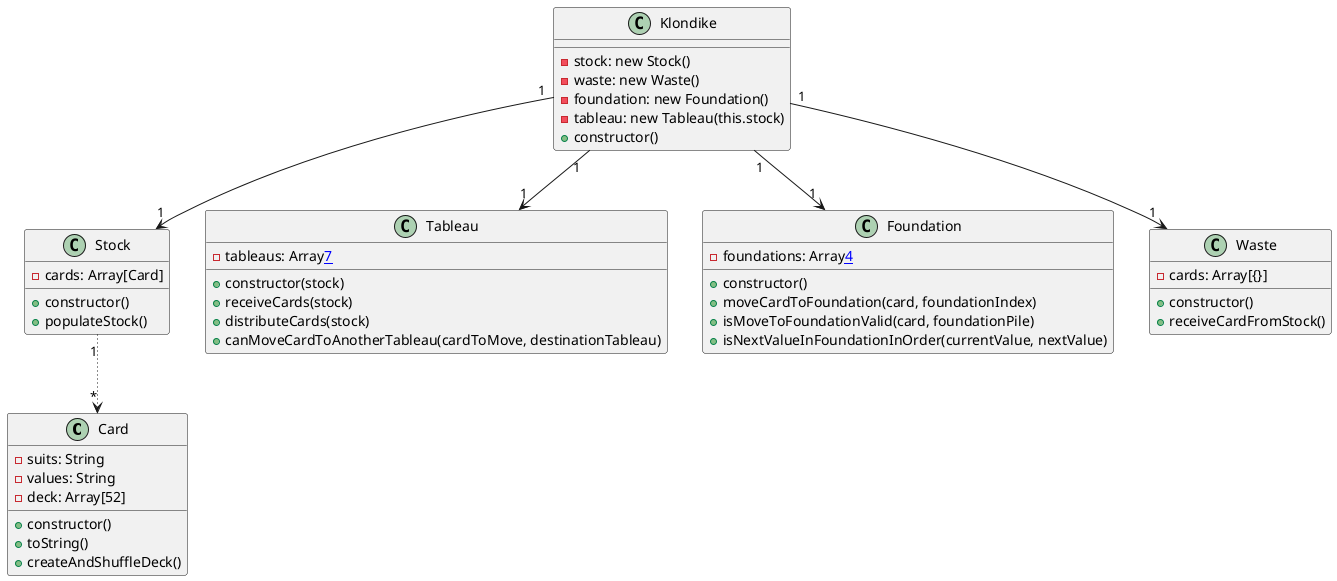 @startuml klondikev7,

class Card {
  - suits: String
  - values: String
  - deck: Array[52]
  + constructor()
  + toString()
  + createAndShuffleDeck()
}

class Klondike {
  - stock: new Stock()
  - waste: new Waste()
  - foundation: new Foundation()
  - tableau: new Tableau(this.stock)
  + constructor()
}


class Stock {
  - cards: Array[Card]
  + constructor()
  + populateStock() 
}

class Tableau {
  - tableaus: Array[[7]]
  + constructor(stock)
  + receiveCards(stock) 
  + distributeCards(stock)
  + canMoveCardToAnotherTableau(cardToMove, destinationTableau)
}

class Foundation {
  - foundations: Array[[4]]
  + constructor()
  + moveCardToFoundation(card, foundationIndex)
  + isMoveToFoundationValid(card, foundationPile)
  + isNextValueInFoundationInOrder(currentValue, nextValue)
}

class Waste {
  - cards: Array[{}]
  + constructor()
  + receiveCardFromStock()
}

Stock "1"  -[dotted]-> "*" Card
Klondike "1" --> "1" Stock
Klondike "1" --> "1" Waste
Klondike "1" --> "1" Foundation
Klondike "1" --> "1" Tableau

@enduml

